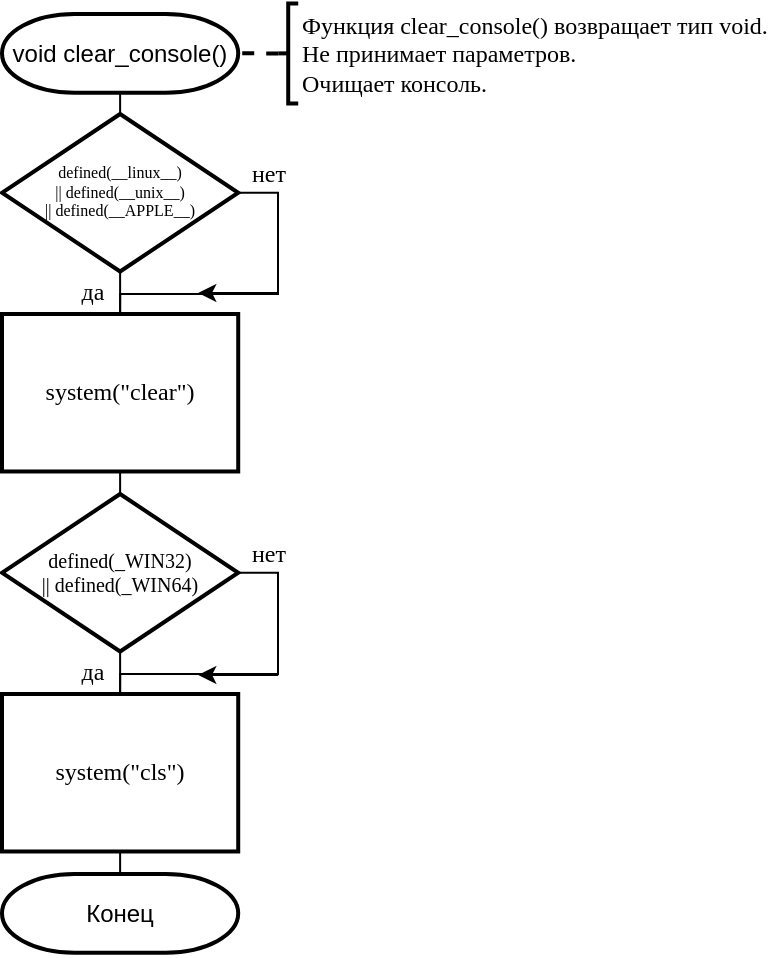 <mxfile version="13.0.3" type="device"><diagram id="CfCKiIiXVIoMdl0T43zV" name="Page-1"><mxGraphModel dx="496" dy="297" grid="1" gridSize="10" guides="1" tooltips="1" connect="1" arrows="1" fold="1" page="1" pageScale="1" pageWidth="827" pageHeight="1169" math="0" shadow="0"><root><mxCell id="0"/><mxCell id="1" parent="0"/><mxCell id="S7cjHkJXC0A_q4FEHkev-7" style="edgeStyle=orthogonalEdgeStyle;rounded=0;orthogonalLoop=1;jettySize=auto;html=1;exitX=0.5;exitY=1;exitDx=0;exitDy=0;exitPerimeter=0;entryX=0.5;entryY=0;entryDx=0;entryDy=0;entryPerimeter=0;endArrow=none;endFill=0;" parent="1" source="S7cjHkJXC0A_q4FEHkev-1" target="S7cjHkJXC0A_q4FEHkev-2" edge="1"><mxGeometry relative="1" as="geometry"/></mxCell><mxCell id="S7cjHkJXC0A_q4FEHkev-1" value="void clear_console()" style="strokeWidth=2;html=1;shape=mxgraph.flowchart.terminator;whiteSpace=wrap;" parent="1" vertex="1"><mxGeometry x="60" y="30" width="118.11" height="39.37" as="geometry"/></mxCell><mxCell id="S7cjHkJXC0A_q4FEHkev-8" style="edgeStyle=orthogonalEdgeStyle;rounded=0;orthogonalLoop=1;jettySize=auto;html=1;exitX=0.5;exitY=1;exitDx=0;exitDy=0;exitPerimeter=0;entryX=0.5;entryY=0;entryDx=0;entryDy=0;endArrow=none;endFill=0;" parent="1" source="S7cjHkJXC0A_q4FEHkev-2" target="S7cjHkJXC0A_q4FEHkev-3" edge="1"><mxGeometry relative="1" as="geometry"/></mxCell><mxCell id="S7cjHkJXC0A_q4FEHkev-12" style="edgeStyle=orthogonalEdgeStyle;rounded=0;orthogonalLoop=1;jettySize=auto;html=1;exitX=1;exitY=0.5;exitDx=0;exitDy=0;exitPerimeter=0;entryX=0.5;entryY=0;entryDx=0;entryDy=0;endArrow=none;endFill=0;" parent="1" source="S7cjHkJXC0A_q4FEHkev-2" target="S7cjHkJXC0A_q4FEHkev-3" edge="1"><mxGeometry relative="1" as="geometry"><Array as="points"><mxPoint x="198" y="119"/><mxPoint x="198" y="170"/><mxPoint x="119" y="170"/></Array></mxGeometry></mxCell><mxCell id="S7cjHkJXC0A_q4FEHkev-2" value="defined(__linux__)&lt;br&gt;|| defined(__unix__)&lt;br&gt;|| defined(__APPLE__)" style="strokeWidth=2;html=1;shape=mxgraph.flowchart.decision;whiteSpace=wrap;fontSize=8;fontFamily=Times New Roman;" parent="1" vertex="1"><mxGeometry x="60" y="80" width="118.11" height="78.74" as="geometry"/></mxCell><mxCell id="S7cjHkJXC0A_q4FEHkev-9" style="edgeStyle=orthogonalEdgeStyle;rounded=0;orthogonalLoop=1;jettySize=auto;html=1;exitX=0.5;exitY=1;exitDx=0;exitDy=0;entryX=0.5;entryY=0;entryDx=0;entryDy=0;entryPerimeter=0;endArrow=none;endFill=0;" parent="1" source="S7cjHkJXC0A_q4FEHkev-3" target="S7cjHkJXC0A_q4FEHkev-4" edge="1"><mxGeometry relative="1" as="geometry"/></mxCell><mxCell id="S7cjHkJXC0A_q4FEHkev-3" value="&lt;font face=&quot;Times New Roman&quot;&gt;system(&quot;clear&quot;)&lt;/font&gt;" style="rounded=0;whiteSpace=wrap;html=1;absoluteArcSize=1;arcSize=14;strokeWidth=2;" parent="1" vertex="1"><mxGeometry x="60" y="180" width="118.11" height="78.74" as="geometry"/></mxCell><mxCell id="S7cjHkJXC0A_q4FEHkev-10" style="edgeStyle=orthogonalEdgeStyle;rounded=0;orthogonalLoop=1;jettySize=auto;html=1;exitX=0.5;exitY=1;exitDx=0;exitDy=0;exitPerimeter=0;entryX=0.5;entryY=0;entryDx=0;entryDy=0;endArrow=none;endFill=0;" parent="1" source="S7cjHkJXC0A_q4FEHkev-4" target="S7cjHkJXC0A_q4FEHkev-5" edge="1"><mxGeometry relative="1" as="geometry"/></mxCell><mxCell id="S7cjHkJXC0A_q4FEHkev-13" style="edgeStyle=orthogonalEdgeStyle;rounded=0;orthogonalLoop=1;jettySize=auto;html=1;exitX=1;exitY=0.5;exitDx=0;exitDy=0;exitPerimeter=0;entryX=0.5;entryY=0;entryDx=0;entryDy=0;endArrow=none;endFill=0;" parent="1" source="S7cjHkJXC0A_q4FEHkev-4" target="S7cjHkJXC0A_q4FEHkev-5" edge="1"><mxGeometry relative="1" as="geometry"><Array as="points"><mxPoint x="198" y="309"/><mxPoint x="198" y="360"/><mxPoint x="119" y="360"/></Array></mxGeometry></mxCell><mxCell id="S7cjHkJXC0A_q4FEHkev-4" value="defined(_WIN32)&lt;br&gt;|| defined(_WIN64)" style="strokeWidth=2;html=1;shape=mxgraph.flowchart.decision;whiteSpace=wrap;fontFamily=Times New Roman;fontSize=10;" parent="1" vertex="1"><mxGeometry x="60" y="270" width="118.11" height="78.74" as="geometry"/></mxCell><mxCell id="S7cjHkJXC0A_q4FEHkev-11" style="edgeStyle=orthogonalEdgeStyle;rounded=0;orthogonalLoop=1;jettySize=auto;html=1;exitX=0.5;exitY=1;exitDx=0;exitDy=0;entryX=0.5;entryY=0;entryDx=0;entryDy=0;entryPerimeter=0;endArrow=none;endFill=0;" parent="1" source="S7cjHkJXC0A_q4FEHkev-5" target="S7cjHkJXC0A_q4FEHkev-6" edge="1"><mxGeometry relative="1" as="geometry"/></mxCell><mxCell id="S7cjHkJXC0A_q4FEHkev-5" value="&lt;span style=&quot;font-family: &amp;#34;times new roman&amp;#34;&quot;&gt;system(&quot;cls&quot;)&lt;/span&gt;" style="rounded=0;whiteSpace=wrap;html=1;absoluteArcSize=1;arcSize=14;strokeWidth=2;" parent="1" vertex="1"><mxGeometry x="60" y="370" width="118.11" height="78.74" as="geometry"/></mxCell><mxCell id="S7cjHkJXC0A_q4FEHkev-6" value="Конец" style="strokeWidth=2;html=1;shape=mxgraph.flowchart.terminator;whiteSpace=wrap;" parent="1" vertex="1"><mxGeometry x="60" y="460" width="118.11" height="39.37" as="geometry"/></mxCell><mxCell id="S7cjHkJXC0A_q4FEHkev-15" value="да" style="text;html=1;align=center;verticalAlign=middle;resizable=0;points=[];autosize=1;fontSize=12;fontFamily=Times New Roman;" parent="1" vertex="1"><mxGeometry x="90" y="158.74" width="30" height="20" as="geometry"/></mxCell><mxCell id="S7cjHkJXC0A_q4FEHkev-16" value="да" style="text;html=1;align=center;verticalAlign=middle;resizable=0;points=[];autosize=1;fontSize=12;fontFamily=Times New Roman;" parent="1" vertex="1"><mxGeometry x="90" y="348.74" width="30" height="20" as="geometry"/></mxCell><mxCell id="S7cjHkJXC0A_q4FEHkev-17" value="нет" style="text;html=1;align=center;verticalAlign=middle;resizable=0;points=[];autosize=1;fontSize=12;fontFamily=Times New Roman;" parent="1" vertex="1"><mxGeometry x="178.11" y="100" width="30" height="20" as="geometry"/></mxCell><mxCell id="S7cjHkJXC0A_q4FEHkev-18" value="нет" style="text;html=1;align=center;verticalAlign=middle;resizable=0;points=[];autosize=1;fontSize=12;fontFamily=Times New Roman;" parent="1" vertex="1"><mxGeometry x="178.11" y="290" width="30" height="20" as="geometry"/></mxCell><mxCell id="S7cjHkJXC0A_q4FEHkev-20" style="edgeStyle=orthogonalEdgeStyle;rounded=0;orthogonalLoop=1;jettySize=auto;html=1;exitX=0;exitY=0.5;exitDx=0;exitDy=0;exitPerimeter=0;entryX=1;entryY=0.5;entryDx=0;entryDy=0;entryPerimeter=0;endArrow=none;endFill=0;fontFamily=Times New Roman;fontSize=12;dashed=1;strokeWidth=2;" parent="1" source="S7cjHkJXC0A_q4FEHkev-19" target="S7cjHkJXC0A_q4FEHkev-1" edge="1"><mxGeometry relative="1" as="geometry"/></mxCell><mxCell id="S7cjHkJXC0A_q4FEHkev-19" value="Функция clear_console() возвращает тип void.&lt;br&gt;Не принимает параметров.&lt;br&gt;Очищает консоль." style="strokeWidth=2;html=1;shape=mxgraph.flowchart.annotation_2;align=left;labelPosition=right;pointerEvents=1;rounded=0;fontFamily=Times New Roman;fontSize=12;" parent="1" vertex="1"><mxGeometry x="198.11" y="24.69" width="10" height="50" as="geometry"/></mxCell><mxCell id="_X0PoT7-8FZQaJPnsF1d-1" value="" style="endArrow=classic;html=1;" edge="1" parent="1"><mxGeometry width="50" height="50" relative="1" as="geometry"><mxPoint x="198.11" y="360.45" as="sourcePoint"/><mxPoint x="158.11" y="360.45" as="targetPoint"/></mxGeometry></mxCell><mxCell id="_X0PoT7-8FZQaJPnsF1d-2" value="" style="endArrow=classic;html=1;" edge="1" parent="1"><mxGeometry width="50" height="50" relative="1" as="geometry"><mxPoint x="198.11" y="169.45" as="sourcePoint"/><mxPoint x="158.11" y="169.45" as="targetPoint"/></mxGeometry></mxCell></root></mxGraphModel></diagram></mxfile>